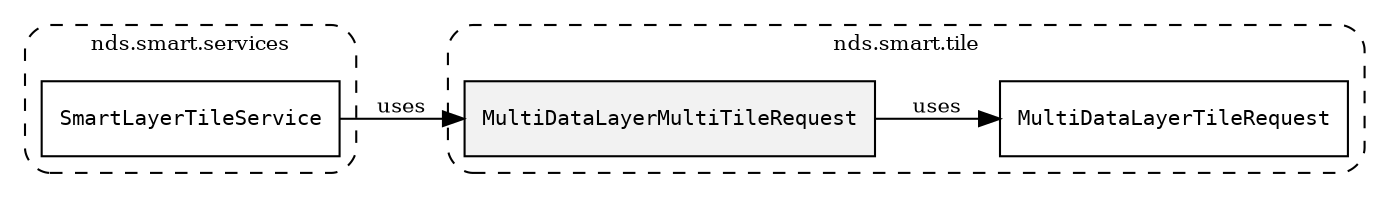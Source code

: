 /**
 * This dot file creates symbol collaboration diagram for MultiDataLayerMultiTileRequest.
 */
digraph ZSERIO
{
    node [shape=box, fontsize=10];
    rankdir="LR";
    fontsize=10;
    tooltip="MultiDataLayerMultiTileRequest collaboration diagram";

    subgraph "cluster_nds.smart.tile"
    {
        style="dashed, rounded";
        label="nds.smart.tile";
        tooltip="Package nds.smart.tile";
        href="../../../content/packages/nds.smart.tile.html#Package-nds-smart-tile";
        target="_parent";

        "MultiDataLayerMultiTileRequest" [style="filled", fillcolor="#0000000D", target="_parent", label=<<font face="monospace"><table align="center" border="0" cellspacing="0" cellpadding="0"><tr><td href="../../../content/packages/nds.smart.tile.html#Structure-MultiDataLayerMultiTileRequest" title="Structure defined in nds.smart.tile">MultiDataLayerMultiTileRequest</td></tr></table></font>>];
        "MultiDataLayerTileRequest" [target="_parent", label=<<font face="monospace"><table align="center" border="0" cellspacing="0" cellpadding="0"><tr><td href="../../../content/packages/nds.smart.tile.html#Structure-MultiDataLayerTileRequest" title="Structure defined in nds.smart.tile">MultiDataLayerTileRequest</td></tr></table></font>>];
    }

    subgraph "cluster_nds.smart.services"
    {
        style="dashed, rounded";
        label="nds.smart.services";
        tooltip="Package nds.smart.services";
        href="../../../content/packages/nds.smart.services.html#Package-nds-smart-services";
        target="_parent";

        "SmartLayerTileService" [target="_parent", label=<<font face="monospace"><table align="center" border="0" cellspacing="0" cellpadding="0"><tr><td href="../../../content/packages/nds.smart.services.html#Service-SmartLayerTileService" title="Service defined in nds.smart.services">SmartLayerTileService</td></tr></table></font>>];
    }

    "MultiDataLayerMultiTileRequest" -> "MultiDataLayerTileRequest" [label="uses", fontsize=10];
    "SmartLayerTileService" -> "MultiDataLayerMultiTileRequest" [label="uses", fontsize=10];
}
